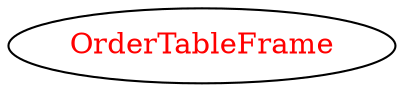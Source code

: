 digraph dependencyGraph {
 concentrate=true;
 ranksep="2.0";
 rankdir="LR"; 
 splines="ortho";
"OrderTableFrame" [fontcolor="red"];
}